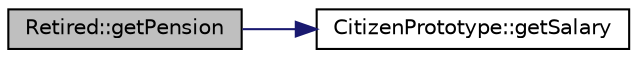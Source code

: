 digraph "Retired::getPension"
{
 // LATEX_PDF_SIZE
  edge [fontname="Helvetica",fontsize="10",labelfontname="Helvetica",labelfontsize="10"];
  node [fontname="Helvetica",fontsize="10",shape=record];
  rankdir="LR";
  Node1 [label="Retired::getPension",height=0.2,width=0.4,color="black", fillcolor="grey75", style="filled", fontcolor="black",tooltip="Gets the pension amount."];
  Node1 -> Node2 [color="midnightblue",fontsize="10",style="solid",fontname="Helvetica"];
  Node2 [label="CitizenPrototype::getSalary",height=0.2,width=0.4,color="black", fillcolor="white", style="filled",URL="$classCitizenPrototype.html#a24b50fd610cfd755341bbd3f43eb2c5c",tooltip=" "];
}
